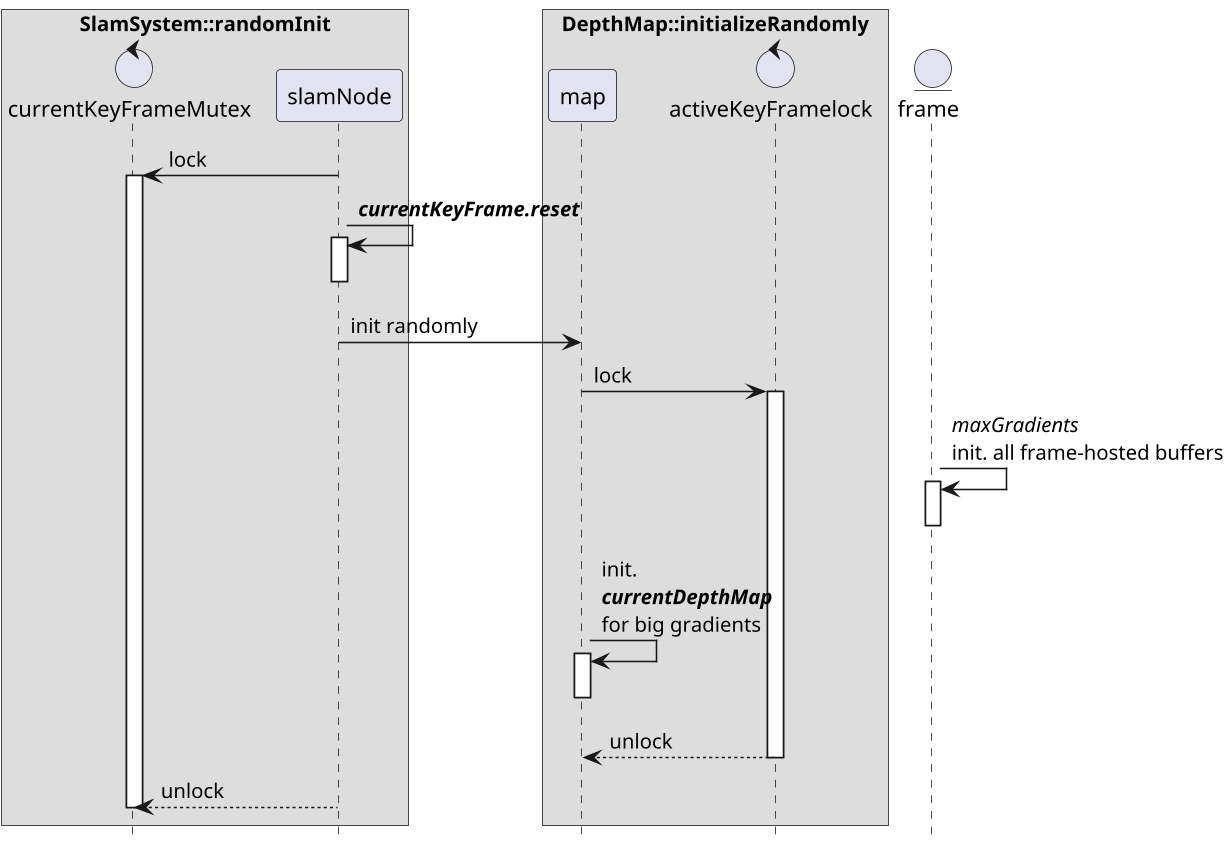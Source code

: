 @startuml
skinparam dpi 150
hide footbox

control currentKeyFrameMutex
box "SlamSystem::randomInit"
participant currentKeyFrameMutex
participant slamNode
end box

control activeKeyFramelock
box "DepthMap::initializeRandomly"
participant map
participant activeKeyFramelock
end box

entity frame

slamNode -> currentKeyFrameMutex : lock
activate currentKeyFrameMutex

slamNode -> slamNode: //**currentKeyFrame.reset**//
activate slamNode
deactivate slamNode

slamNode -> map: init randomly

map -> activeKeyFramelock : lock
activate activeKeyFramelock

frame -> frame : //maxGradients//\ninit. all frame-hosted buffers
activate frame
deactivate frame

map -> map: init. \n//**currentDepthMap**//\nfor big gradients
activate map
deactivate map

map <-- activeKeyFramelock : unlock
deactivate activeKeyFramelock




slamNode --> currentKeyFrameMutex : unlock
deactivate currentKeyFrameMutex


@enduml
